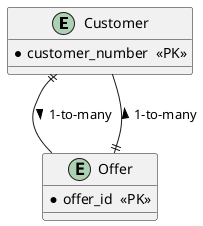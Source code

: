 @startuml

skinparam backgroundColor transparent


entity Customer {
    * customer_number  <<PK>>
}

' entity Account {
'     * account_number  <<PK>>
' }

' entity Transaction {
'     * transaction_id  <<PK>>
' }

entity Offer {
    * offer_id  <<PK>>
}

' Customer ||--|{ Account : 1-to-many >
' Account  ||--|{ Transaction : 1-to-many >
Offer  ||--O{ Customer : 1-to-many >
Customer  ||--O{ Offer : 1-to-many >


@enduml